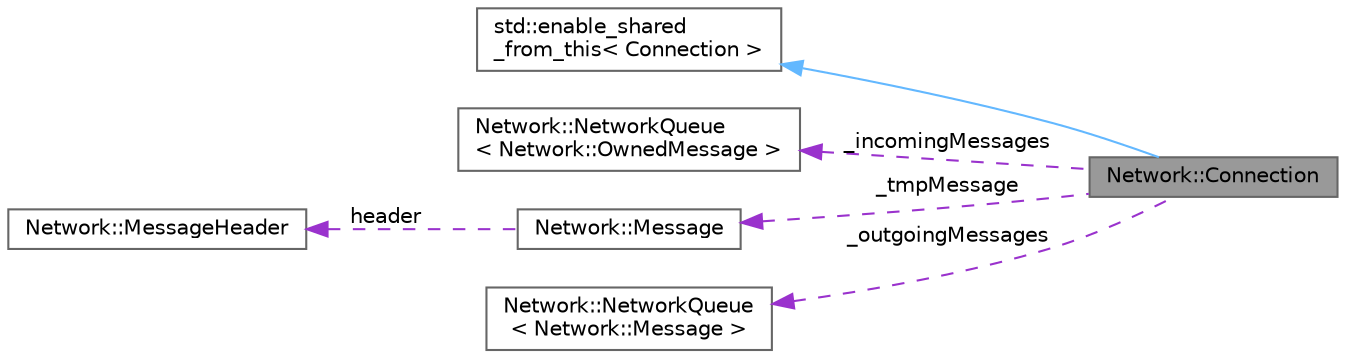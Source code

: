 digraph "Network::Connection"
{
 // LATEX_PDF_SIZE
  bgcolor="transparent";
  edge [fontname=Helvetica,fontsize=10,labelfontname=Helvetica,labelfontsize=10];
  node [fontname=Helvetica,fontsize=10,shape=box,height=0.2,width=0.4];
  rankdir="LR";
  Node1 [label="Network::Connection",height=0.2,width=0.4,color="gray40", fillcolor="grey60", style="filled", fontcolor="black",tooltip="The Connection class is the class that will manage the connection between the server and the client."];
  Node2 -> Node1 [dir="back",color="steelblue1",style="solid"];
  Node2 [label="std::enable_shared\l_from_this\< Connection \>",height=0.2,width=0.4,color="gray40", fillcolor="white", style="filled",tooltip=" "];
  Node3 -> Node1 [dir="back",color="darkorchid3",style="dashed",label=" _incomingMessages" ];
  Node3 [label="Network::NetworkQueue\l\< Network::OwnedMessage \>",height=0.2,width=0.4,color="gray40", fillcolor="white", style="filled",URL="$de/d25/class_network_1_1_network_queue.html",tooltip=" "];
  Node4 -> Node1 [dir="back",color="darkorchid3",style="dashed",label=" _tmpMessage" ];
  Node4 [label="Network::Message",height=0.2,width=0.4,color="gray40", fillcolor="white", style="filled",URL="$d2/daa/struct_network_1_1_message.html",tooltip="The Message struct is the message that will be sent between the server and the client...."];
  Node5 -> Node4 [dir="back",color="darkorchid3",style="dashed",label=" header" ];
  Node5 [label="Network::MessageHeader",height=0.2,width=0.4,color="gray40", fillcolor="white", style="filled",URL="$d3/d89/struct_network_1_1_message_header.html",tooltip="The MessageHeader struct is the header of the message. It contains the id of the message and the size..."];
  Node6 -> Node1 [dir="back",color="darkorchid3",style="dashed",label=" _outgoingMessages" ];
  Node6 [label="Network::NetworkQueue\l\< Network::Message \>",height=0.2,width=0.4,color="gray40", fillcolor="white", style="filled",URL="$de/d25/class_network_1_1_network_queue.html",tooltip=" "];
}
